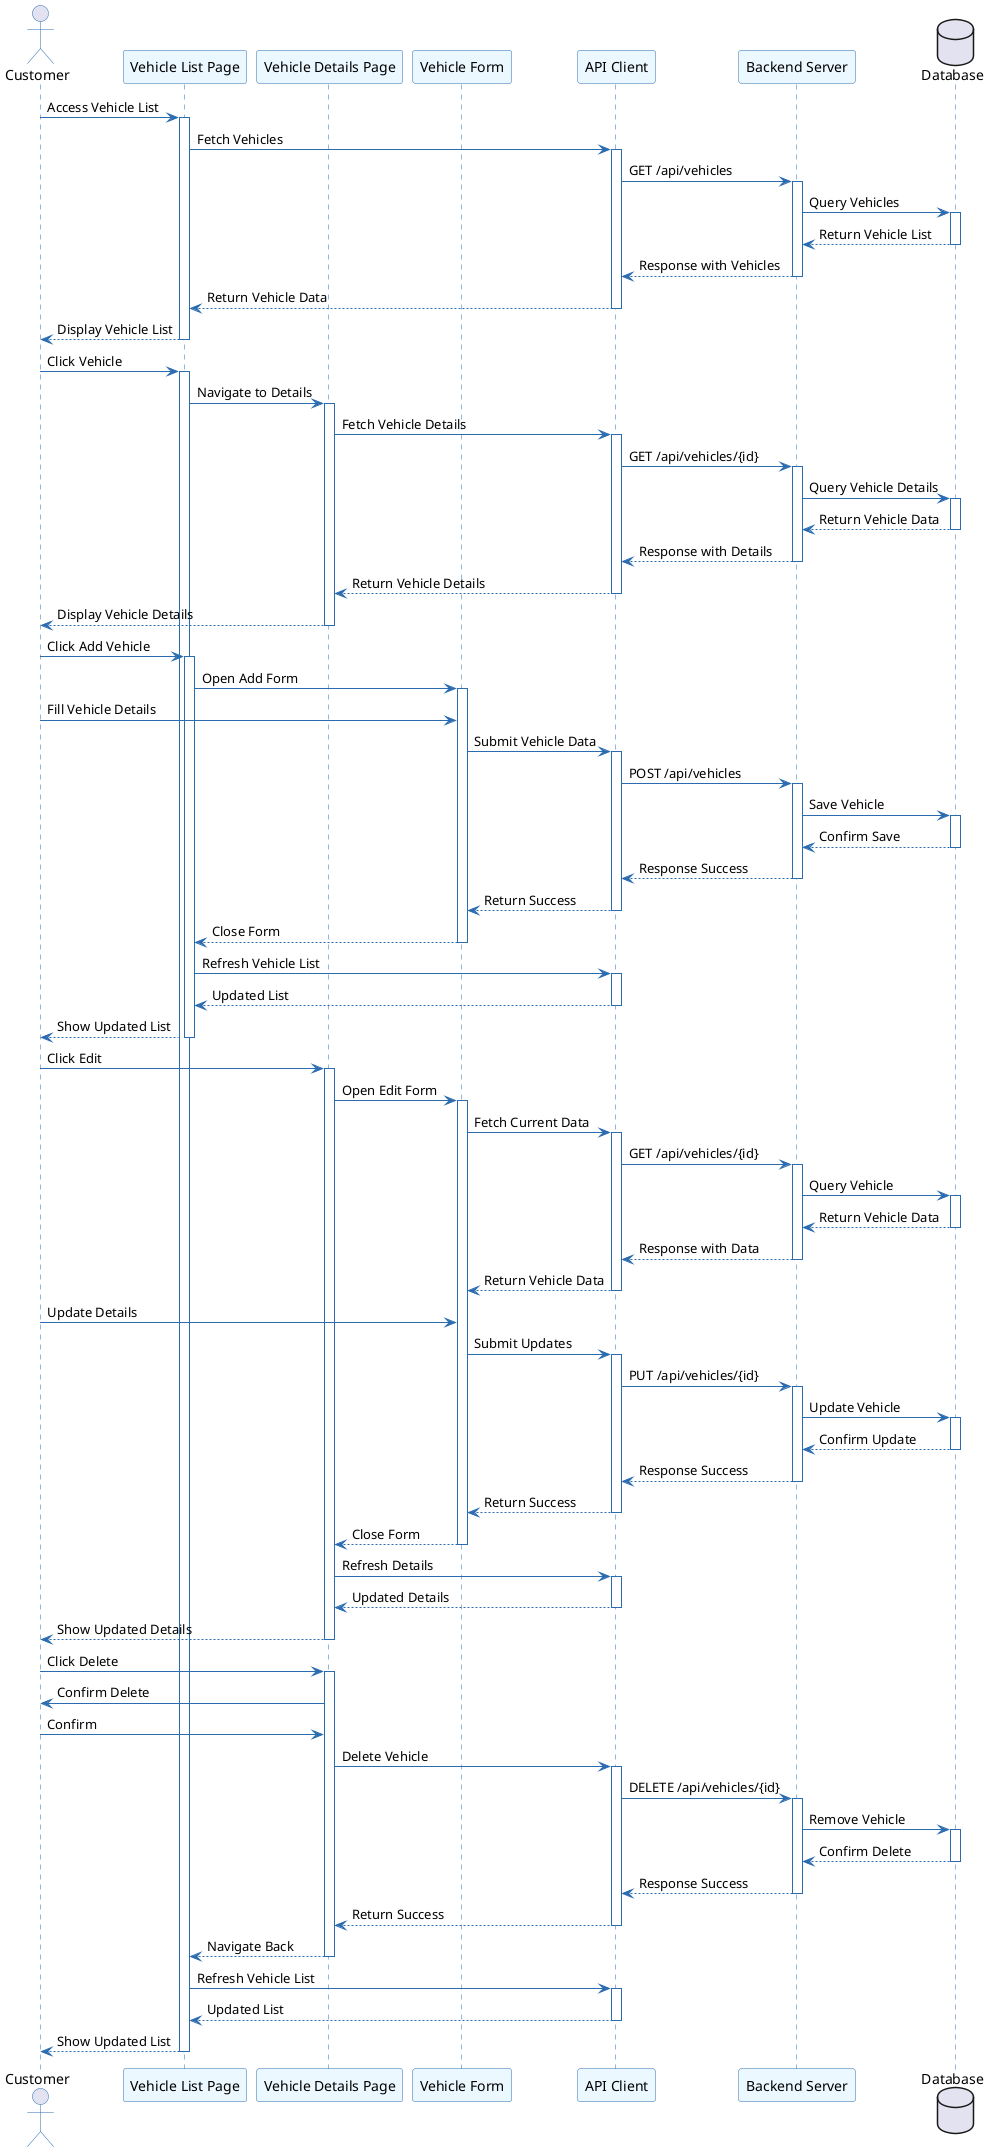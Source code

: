 @startuml Vehicle Management User Journey

skinparam sequence {
    ArrowColor #2B6CB0
    ActorBorderColor #2B6CB0
    LifeLineBorderColor #2B6CB0
    ParticipantBorderColor #2B6CB0
    ParticipantBackgroundColor #EBF8FF
}

actor "Customer" as Customer
participant "Vehicle List Page" as ListPage
participant "Vehicle Details Page" as DetailsPage
participant "Vehicle Form" as VehicleForm
participant "API Client" as API
participant "Backend Server" as Server
database "Database" as DB

' View Vehicle List Journey
Customer -> ListPage: Access Vehicle List
activate ListPage
ListPage -> API: Fetch Vehicles
activate API
API -> Server: GET /api/vehicles
activate Server
Server -> DB: Query Vehicles
activate DB
DB --> Server: Return Vehicle List
deactivate DB
Server --> API: Response with Vehicles
deactivate Server
API --> ListPage: Return Vehicle Data
deactivate API
ListPage --> Customer: Display Vehicle List
deactivate ListPage

' View Vehicle Details Journey
Customer -> ListPage: Click Vehicle
activate ListPage
ListPage -> DetailsPage: Navigate to Details
activate DetailsPage
DetailsPage -> API: Fetch Vehicle Details
activate API
API -> Server: GET /api/vehicles/{id}
activate Server
Server -> DB: Query Vehicle Details
activate DB
DB --> Server: Return Vehicle Data
deactivate DB
Server --> API: Response with Details
deactivate Server
API --> DetailsPage: Return Vehicle Details
deactivate API
DetailsPage --> Customer: Display Vehicle Details
deactivate DetailsPage

' Add New Vehicle Journey
Customer -> ListPage: Click Add Vehicle
activate ListPage
ListPage -> VehicleForm: Open Add Form
activate VehicleForm
Customer -> VehicleForm: Fill Vehicle Details
VehicleForm -> API: Submit Vehicle Data
activate API
API -> Server: POST /api/vehicles
activate Server
Server -> DB: Save Vehicle
activate DB
DB --> Server: Confirm Save
deactivate DB
Server --> API: Response Success
deactivate Server
API --> VehicleForm: Return Success
deactivate API
VehicleForm --> ListPage: Close Form
deactivate VehicleForm
ListPage -> API: Refresh Vehicle List
activate API
API --> ListPage: Updated List
deactivate API
ListPage --> Customer: Show Updated List
deactivate ListPage

' Edit Vehicle Journey
Customer -> DetailsPage: Click Edit
activate DetailsPage
DetailsPage -> VehicleForm: Open Edit Form
activate VehicleForm
VehicleForm -> API: Fetch Current Data
activate API
API -> Server: GET /api/vehicles/{id}
activate Server
Server -> DB: Query Vehicle
activate DB
DB --> Server: Return Vehicle Data
deactivate DB
Server --> API: Response with Data
deactivate Server
API --> VehicleForm: Return Vehicle Data
deactivate API
Customer -> VehicleForm: Update Details
VehicleForm -> API: Submit Updates
activate API
API -> Server: PUT /api/vehicles/{id}
activate Server
Server -> DB: Update Vehicle
activate DB
DB --> Server: Confirm Update
deactivate DB
Server --> API: Response Success
deactivate Server
API --> VehicleForm: Return Success
deactivate API
VehicleForm --> DetailsPage: Close Form
deactivate VehicleForm
DetailsPage -> API: Refresh Details
activate API
API --> DetailsPage: Updated Details
deactivate API
DetailsPage --> Customer: Show Updated Details
deactivate DetailsPage

' Delete Vehicle Journey
Customer -> DetailsPage: Click Delete
activate DetailsPage
DetailsPage -> Customer: Confirm Delete
Customer -> DetailsPage: Confirm
DetailsPage -> API: Delete Vehicle
activate API
API -> Server: DELETE /api/vehicles/{id}
activate Server
Server -> DB: Remove Vehicle
activate DB
DB --> Server: Confirm Delete
deactivate DB
Server --> API: Response Success
deactivate Server
API --> DetailsPage: Return Success
deactivate API
DetailsPage --> ListPage: Navigate Back
deactivate DetailsPage
ListPage -> API: Refresh Vehicle List
activate API
API --> ListPage: Updated List
deactivate API
ListPage --> Customer: Show Updated List
deactivate ListPage

@enduml 